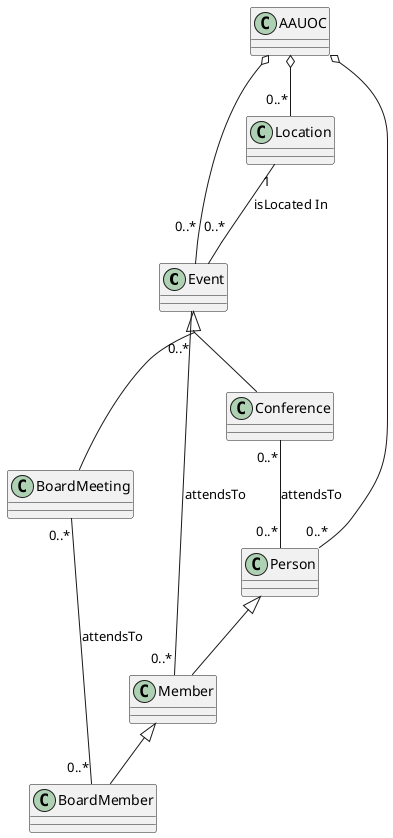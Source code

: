 @startuml
    class Event{
    }
    class Conference{
    }
    class BoardMeeting{
    }
    class Location{
    }
    class AAUOC{
    }

    class Event{
    }
    class Conference{
    }
    class BoardMeeting{
    }

    class Person{
    }
    class Member{
    }
    class BoardMember{
    }

    Member <|-- BoardMember
    Person <|-- Member

    skinparam groupInheritance 2
        Event <|-- Conference
        Event <|-- BoardMeeting


    AAUOC o-- "0..*" Location
    AAUOC o-- "0..*" Event
    AAUOC o-- "0..*" Person

    Location "1" -- "0..*" Event: isLocated In

    Event "0..*" -- "0..*" Member: attendsTo


    BoardMeeting "0..*" -- "0..*" BoardMember: attendsTo
    Conference "0..*" -- "0..*" Person : attendsTo




@enduml




